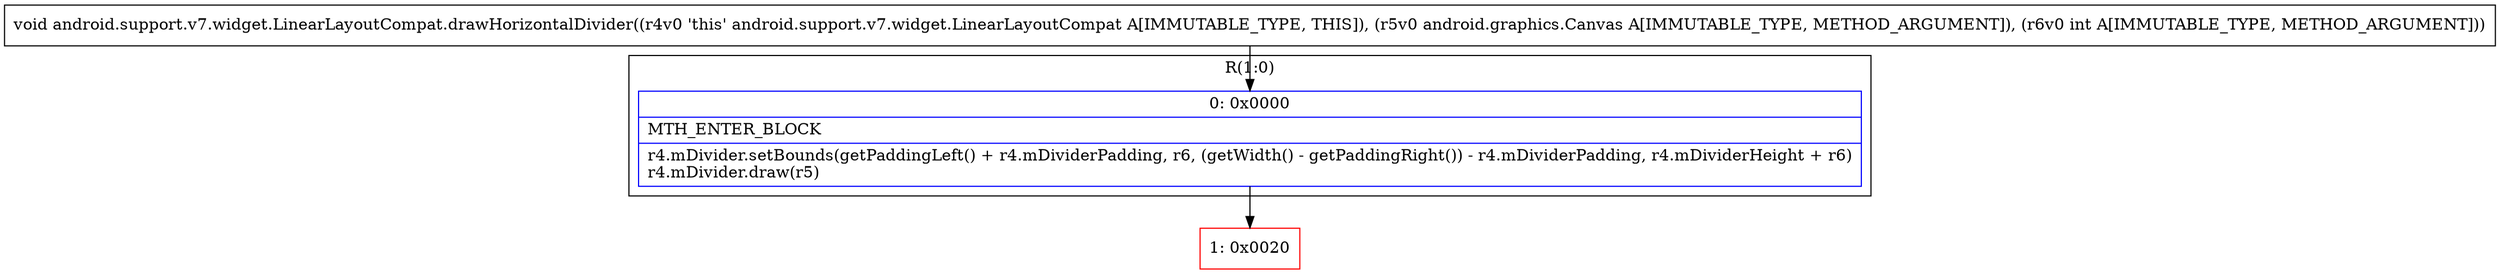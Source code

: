 digraph "CFG forandroid.support.v7.widget.LinearLayoutCompat.drawHorizontalDivider(Landroid\/graphics\/Canvas;I)V" {
subgraph cluster_Region_320741569 {
label = "R(1:0)";
node [shape=record,color=blue];
Node_0 [shape=record,label="{0\:\ 0x0000|MTH_ENTER_BLOCK\l|r4.mDivider.setBounds(getPaddingLeft() + r4.mDividerPadding, r6, (getWidth() \- getPaddingRight()) \- r4.mDividerPadding, r4.mDividerHeight + r6)\lr4.mDivider.draw(r5)\l}"];
}
Node_1 [shape=record,color=red,label="{1\:\ 0x0020}"];
MethodNode[shape=record,label="{void android.support.v7.widget.LinearLayoutCompat.drawHorizontalDivider((r4v0 'this' android.support.v7.widget.LinearLayoutCompat A[IMMUTABLE_TYPE, THIS]), (r5v0 android.graphics.Canvas A[IMMUTABLE_TYPE, METHOD_ARGUMENT]), (r6v0 int A[IMMUTABLE_TYPE, METHOD_ARGUMENT])) }"];
MethodNode -> Node_0;
Node_0 -> Node_1;
}

